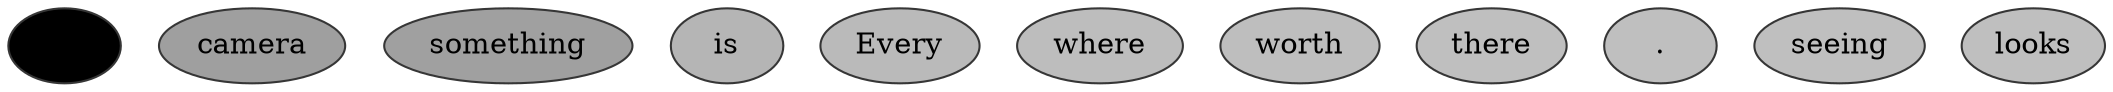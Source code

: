 digraph "3-gram" {
	graph [dpi=300]
	0 [label=the color="#363636" fillcolor="#000000" shape=oval style=filled]
	8 [label=camera color="#363636" fillcolor="#9f9f9f" shape=oval style=filled]
	3 [label=something color="#363636" fillcolor="#a0a0a0" shape=oval style=filled]
	1 [label=is color="#363636" fillcolor="#b5b5b5" shape=oval style=filled]
	9 [label=Every color="#363636" fillcolor="#bababa" shape=oval style=filled]
	10 [label=where color="#363636" fillcolor="#bdbdbd" shape=oval style=filled]
	5 [label=worth color="#363636" fillcolor="#bebebe" shape=oval style=filled]
	2 [label=there color="#363636" fillcolor="#bfbfbf" shape=oval style=filled]
	4 [label="." color="#363636" fillcolor="#bfbfbf" shape=oval style=filled]
	7 [label=seeing color="#363636" fillcolor="#bfbfbf" shape=oval style=filled]
	6 [label=looks color="#363636" fillcolor="#bfbfbf" shape=oval style=filled]
}
